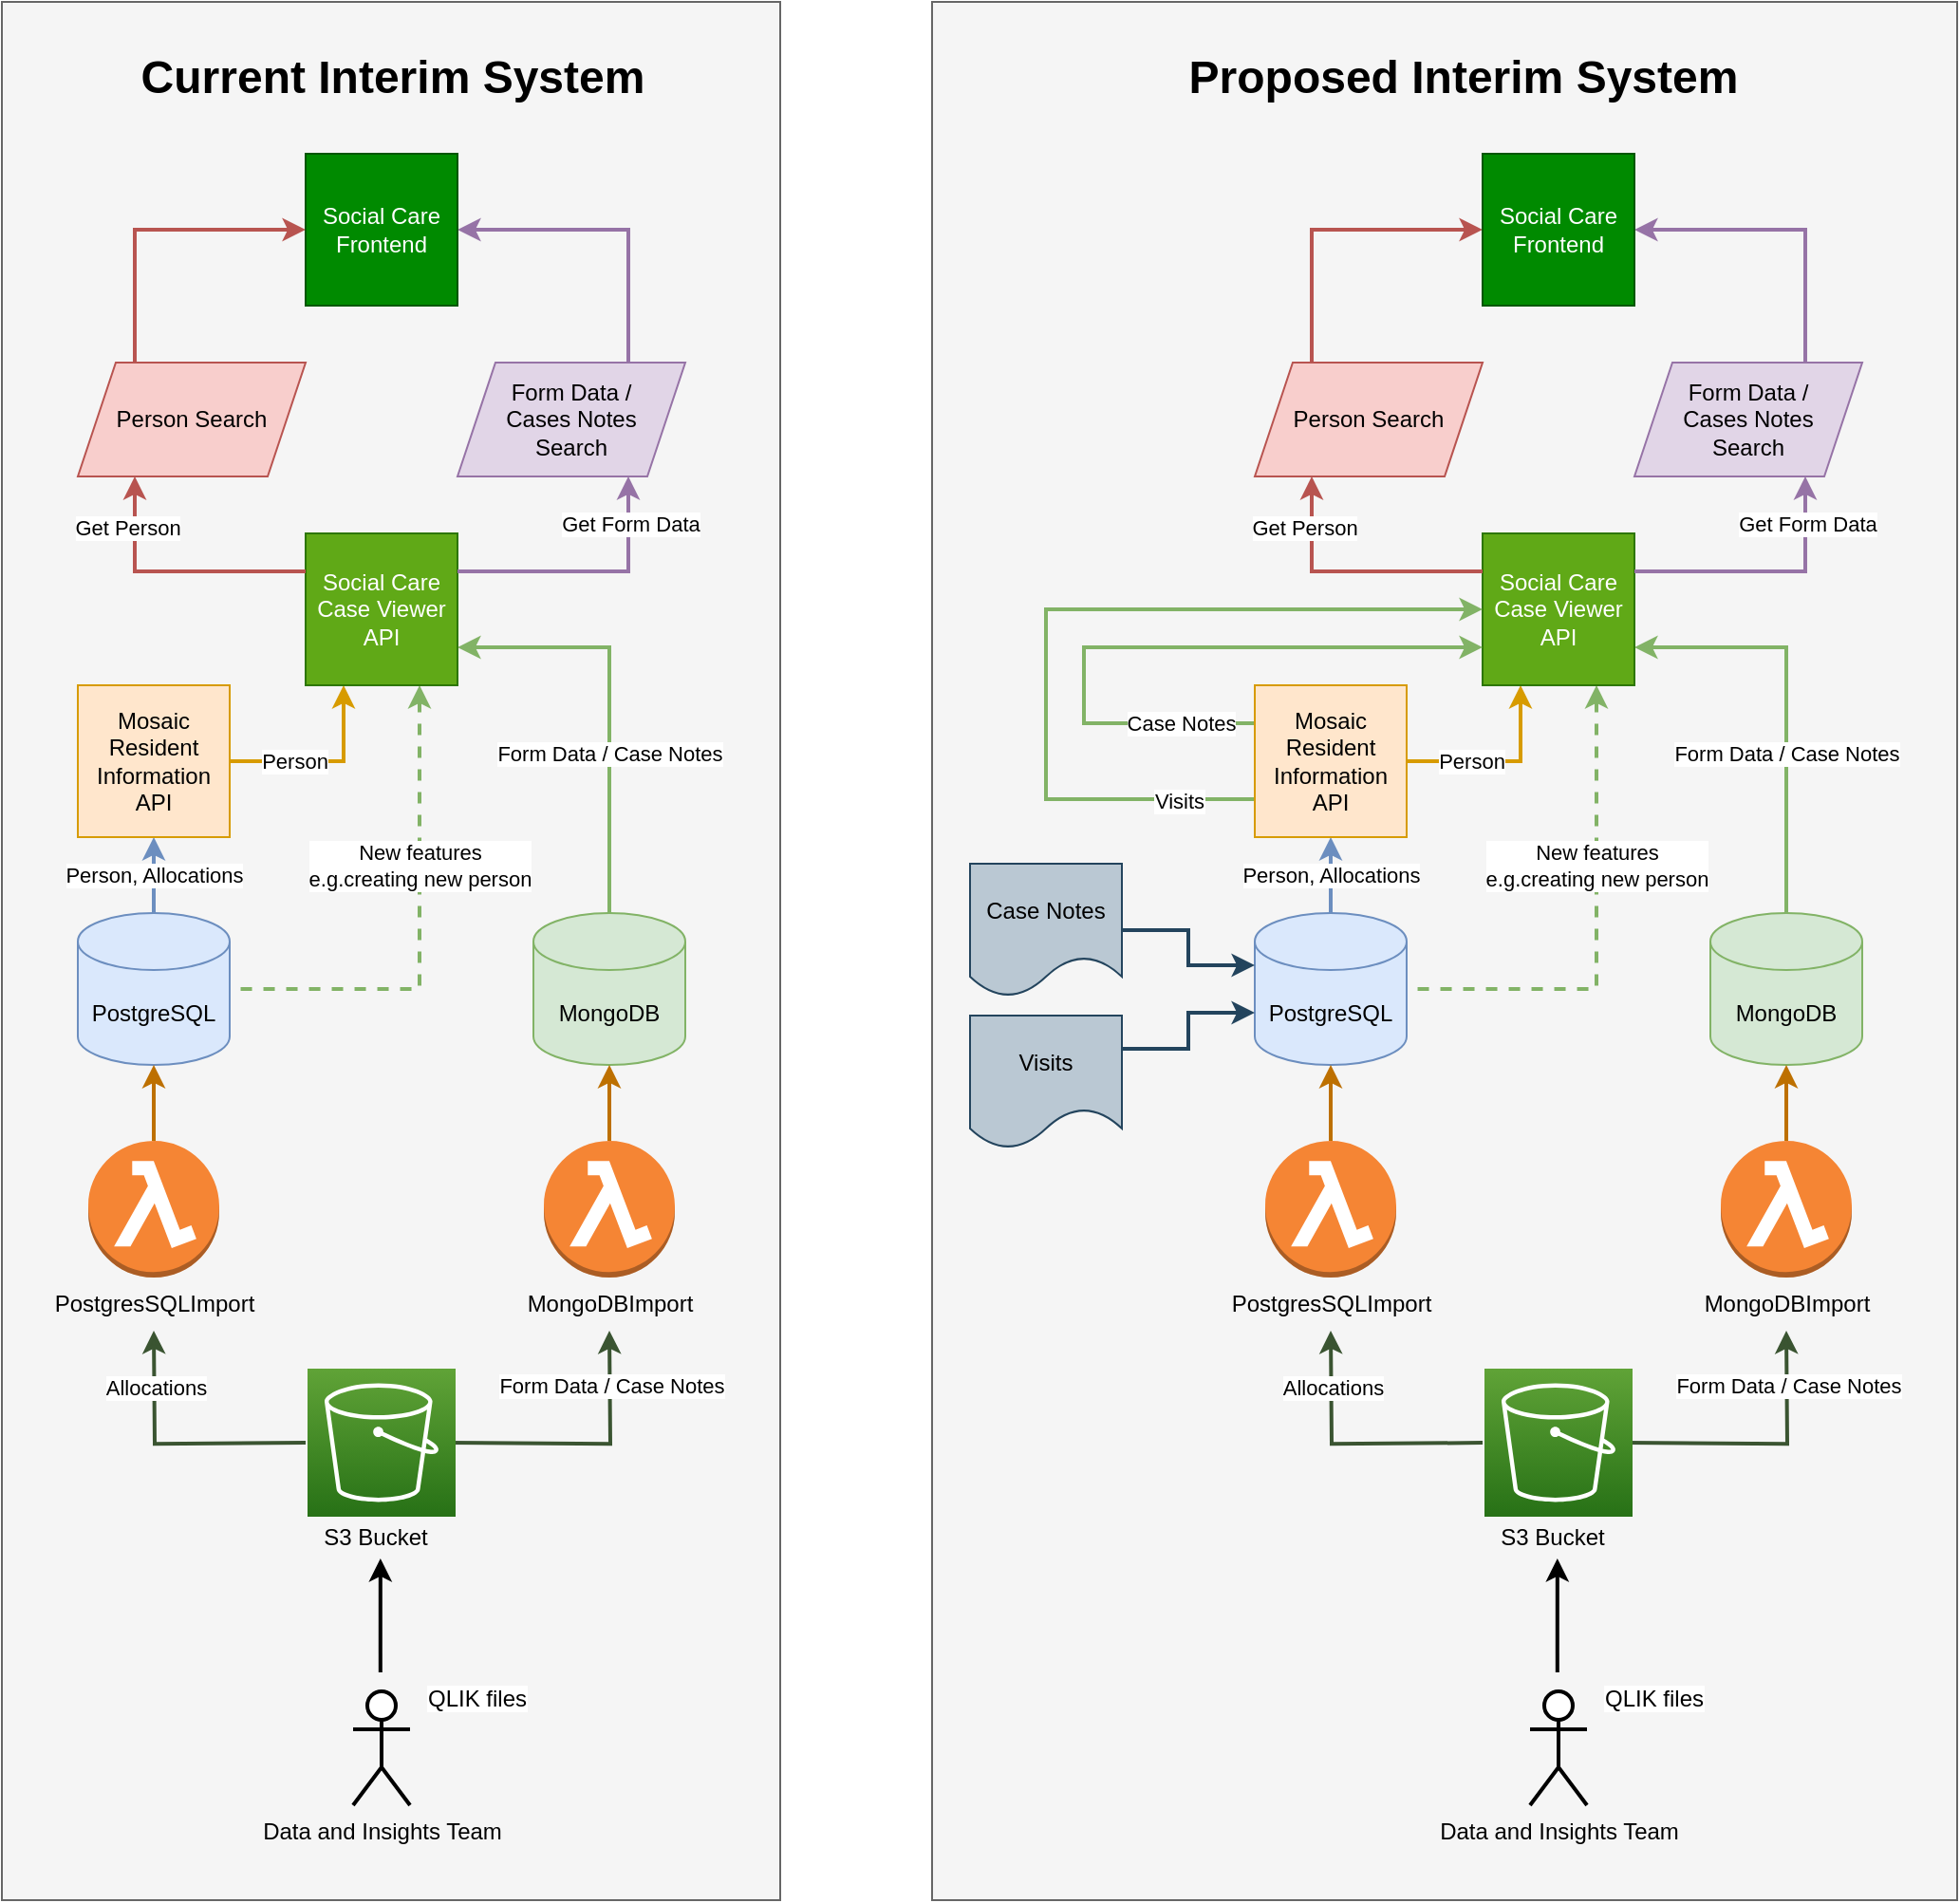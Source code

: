 <mxfile version="14.5.1" type="google" pages="2"><diagram id="xswE8hHhW3ZYyOBADvaj" name="All"><mxGraphModel dx="1278" dy="556" grid="1" gridSize="10" guides="1" tooltips="1" connect="1" arrows="1" fold="1" page="1" pageScale="1" pageWidth="1169" pageHeight="827" math="0" shadow="0"><root><mxCell id="0"/><mxCell id="1" parent="0"/><mxCell id="wyypRaCvNmAZbWu2mDue-61" value="" style="rounded=0;whiteSpace=wrap;html=1;strokeWidth=1;fillColor=#f5f5f5;strokeColor=#666666;fontColor=#333333;" parent="1" vertex="1"><mxGeometry x="559" y="40" width="540" height="1000" as="geometry"/></mxCell><mxCell id="wyypRaCvNmAZbWu2mDue-15" style="edgeStyle=orthogonalEdgeStyle;rounded=0;orthogonalLoop=1;jettySize=auto;html=1;entryX=0.25;entryY=0;entryDx=0;entryDy=0;exitX=0;exitY=0.5;exitDx=0;exitDy=0;strokeWidth=2;startArrow=classic;startFill=1;endArrow=none;endFill=0;fillColor=#f8cecc;strokeColor=#b85450;" parent="1" source="wyypRaCvNmAZbWu2mDue-17" target="wyypRaCvNmAZbWu2mDue-31" edge="1"><mxGeometry relative="1" as="geometry"/></mxCell><mxCell id="wyypRaCvNmAZbWu2mDue-16" style="edgeStyle=orthogonalEdgeStyle;rounded=0;orthogonalLoop=1;jettySize=auto;html=1;exitX=1;exitY=0.5;exitDx=0;exitDy=0;entryX=0.75;entryY=0;entryDx=0;entryDy=0;fillColor=#e1d5e7;strokeWidth=2;startArrow=classic;startFill=1;endArrow=none;endFill=0;strokeColor=#9673a6;" parent="1" source="wyypRaCvNmAZbWu2mDue-17" target="wyypRaCvNmAZbWu2mDue-34" edge="1"><mxGeometry relative="1" as="geometry"/></mxCell><mxCell id="wyypRaCvNmAZbWu2mDue-17" value="Social Care Frontend" style="whiteSpace=wrap;html=1;aspect=fixed;fillColor=#008a00;strokeColor=#005700;fontColor=#ffffff;" parent="1" vertex="1"><mxGeometry x="849" y="120" width="80" height="80" as="geometry"/></mxCell><mxCell id="wyypRaCvNmAZbWu2mDue-18" style="edgeStyle=orthogonalEdgeStyle;rounded=0;orthogonalLoop=1;jettySize=auto;html=1;exitX=0.25;exitY=1;exitDx=0;exitDy=0;entryX=1;entryY=0.5;entryDx=0;entryDy=0;strokeColor=#d79b00;strokeWidth=2;fillColor=#ffe6cc;startArrow=classic;startFill=1;endArrow=none;endFill=0;" parent="1" source="wyypRaCvNmAZbWu2mDue-24" target="wyypRaCvNmAZbWu2mDue-26" edge="1"><mxGeometry relative="1" as="geometry"/></mxCell><mxCell id="wyypRaCvNmAZbWu2mDue-19" value="Person" style="edgeLabel;html=1;align=center;verticalAlign=middle;resizable=0;points=[];" parent="wyypRaCvNmAZbWu2mDue-18" vertex="1" connectable="0"><mxGeometry x="-0.3" relative="1" as="geometry"><mxPoint x="-26.25" y="5" as="offset"/></mxGeometry></mxCell><mxCell id="wyypRaCvNmAZbWu2mDue-20" style="edgeStyle=orthogonalEdgeStyle;rounded=0;orthogonalLoop=1;jettySize=auto;html=1;entryX=0.5;entryY=0;entryDx=0;entryDy=0;entryPerimeter=0;strokeColor=#82b366;strokeWidth=2;exitX=1;exitY=0.75;exitDx=0;exitDy=0;fillColor=#d5e8d4;startArrow=classic;startFill=1;endArrow=none;endFill=0;" parent="1" source="wyypRaCvNmAZbWu2mDue-24" target="wyypRaCvNmAZbWu2mDue-28" edge="1"><mxGeometry relative="1" as="geometry"/></mxCell><mxCell id="wyypRaCvNmAZbWu2mDue-21" value="Form Data / Case Notes" style="edgeLabel;html=1;align=center;verticalAlign=middle;resizable=0;points=[];" parent="wyypRaCvNmAZbWu2mDue-20" vertex="1" connectable="0"><mxGeometry x="0.236" relative="1" as="geometry"><mxPoint as="offset"/></mxGeometry></mxCell><mxCell id="wyypRaCvNmAZbWu2mDue-22" style="edgeStyle=orthogonalEdgeStyle;rounded=0;orthogonalLoop=1;jettySize=auto;html=1;entryX=1;entryY=0.5;entryDx=0;entryDy=0;entryPerimeter=0;strokeColor=#82b366;strokeWidth=2;exitX=0.75;exitY=1;exitDx=0;exitDy=0;fillColor=#d5e8d4;dashed=1;startArrow=classic;startFill=1;endArrow=none;endFill=0;" parent="1" source="wyypRaCvNmAZbWu2mDue-24" target="wyypRaCvNmAZbWu2mDue-27" edge="1"><mxGeometry relative="1" as="geometry"/></mxCell><mxCell id="wyypRaCvNmAZbWu2mDue-23" value="New features&lt;br&gt;e.g.creating new person" style="edgeLabel;html=1;align=center;verticalAlign=middle;resizable=0;points=[];" parent="wyypRaCvNmAZbWu2mDue-22" vertex="1" connectable="0"><mxGeometry x="-0.475" y="-1" relative="1" as="geometry"><mxPoint x="1" y="26" as="offset"/></mxGeometry></mxCell><mxCell id="wyypRaCvNmAZbWu2mDue-24" value="Social Care Case Viewer API" style="whiteSpace=wrap;html=1;aspect=fixed;fillColor=#60a917;strokeColor=#2D7600;fontColor=#ffffff;" parent="1" vertex="1"><mxGeometry x="849" y="320" width="80" height="80" as="geometry"/></mxCell><mxCell id="wyypRaCvNmAZbWu2mDue-25" style="edgeStyle=orthogonalEdgeStyle;rounded=0;orthogonalLoop=1;jettySize=auto;html=1;entryX=0.5;entryY=0;entryDx=0;entryDy=0;entryPerimeter=0;exitX=0.5;exitY=1;exitDx=0;exitDy=0;fillColor=#dae8fc;strokeColor=#6c8ebf;strokeWidth=2;startArrow=classic;startFill=1;endArrow=none;endFill=0;" parent="1" source="wyypRaCvNmAZbWu2mDue-26" target="wyypRaCvNmAZbWu2mDue-27" edge="1"><mxGeometry relative="1" as="geometry"/></mxCell><mxCell id="wyypRaCvNmAZbWu2mDue-57" value="Person, Allocations" style="edgeLabel;html=1;align=center;verticalAlign=middle;resizable=0;points=[];" parent="wyypRaCvNmAZbWu2mDue-25" vertex="1" connectable="0"><mxGeometry x="-0.4" y="3" relative="1" as="geometry"><mxPoint x="-3" y="8.1" as="offset"/></mxGeometry></mxCell><mxCell id="wyypRaCvNmAZbWu2mDue-53" style="edgeStyle=orthogonalEdgeStyle;rounded=0;orthogonalLoop=1;jettySize=auto;html=1;entryX=0;entryY=0.5;entryDx=0;entryDy=0;startArrow=none;startFill=0;endArrow=classic;endFill=1;strokeWidth=2;exitX=0;exitY=0.75;exitDx=0;exitDy=0;fillColor=#d5e8d4;strokeColor=#82b366;" parent="1" source="wyypRaCvNmAZbWu2mDue-26" target="wyypRaCvNmAZbWu2mDue-24" edge="1"><mxGeometry relative="1" as="geometry"><Array as="points"><mxPoint x="619" y="460"/><mxPoint x="619" y="360"/></Array></mxGeometry></mxCell><mxCell id="wyypRaCvNmAZbWu2mDue-54" value="Visits" style="edgeLabel;html=1;align=center;verticalAlign=middle;resizable=0;points=[];" parent="wyypRaCvNmAZbWu2mDue-53" vertex="1" connectable="0"><mxGeometry x="-0.429" y="-3" relative="1" as="geometry"><mxPoint x="67" y="16" as="offset"/></mxGeometry></mxCell><mxCell id="wyypRaCvNmAZbWu2mDue-55" style="edgeStyle=orthogonalEdgeStyle;rounded=0;orthogonalLoop=1;jettySize=auto;html=1;startArrow=none;startFill=0;endArrow=classic;endFill=1;strokeWidth=2;exitX=0;exitY=0.25;exitDx=0;exitDy=0;entryX=0;entryY=0.75;entryDx=0;entryDy=0;fillColor=#d5e8d4;strokeColor=#82b366;" parent="1" source="wyypRaCvNmAZbWu2mDue-26" target="wyypRaCvNmAZbWu2mDue-24" edge="1"><mxGeometry relative="1" as="geometry"><mxPoint x="849" y="360" as="targetPoint"/><Array as="points"><mxPoint x="639" y="420"/><mxPoint x="639" y="380"/></Array></mxGeometry></mxCell><mxCell id="wyypRaCvNmAZbWu2mDue-56" value="Case Notes" style="edgeLabel;html=1;align=center;verticalAlign=middle;resizable=0;points=[];" parent="wyypRaCvNmAZbWu2mDue-55" vertex="1" connectable="0"><mxGeometry x="-0.767" y="4" relative="1" as="geometry"><mxPoint y="-4" as="offset"/></mxGeometry></mxCell><mxCell id="wyypRaCvNmAZbWu2mDue-26" value="Mosaic Resident Information API" style="whiteSpace=wrap;html=1;aspect=fixed;fillColor=#ffe6cc;strokeColor=#d79b00;" parent="1" vertex="1"><mxGeometry x="729" y="400" width="80" height="80" as="geometry"/></mxCell><mxCell id="wyypRaCvNmAZbWu2mDue-27" value="PostgreSQL" style="shape=cylinder3;whiteSpace=wrap;html=1;boundedLbl=1;backgroundOutline=1;size=15;fillColor=#dae8fc;strokeColor=#6c8ebf;" parent="1" vertex="1"><mxGeometry x="729" y="520" width="80" height="80" as="geometry"/></mxCell><mxCell id="wyypRaCvNmAZbWu2mDue-28" value="MongoDB" style="shape=cylinder3;whiteSpace=wrap;html=1;boundedLbl=1;backgroundOutline=1;size=15;fillColor=#d5e8d4;strokeColor=#82b366;" parent="1" vertex="1"><mxGeometry x="969" y="520" width="80" height="80" as="geometry"/></mxCell><mxCell id="wyypRaCvNmAZbWu2mDue-29" style="edgeStyle=orthogonalEdgeStyle;rounded=0;orthogonalLoop=1;jettySize=auto;html=1;exitX=0.25;exitY=1;exitDx=0;exitDy=0;entryX=0;entryY=0.25;entryDx=0;entryDy=0;strokeWidth=2;fillColor=#f8cecc;strokeColor=#b85450;startArrow=classic;startFill=1;endArrow=none;endFill=0;" parent="1" source="wyypRaCvNmAZbWu2mDue-31" target="wyypRaCvNmAZbWu2mDue-24" edge="1"><mxGeometry relative="1" as="geometry"/></mxCell><mxCell id="wyypRaCvNmAZbWu2mDue-30" value="Get Person" style="edgeLabel;html=1;align=center;verticalAlign=middle;resizable=0;points=[];" parent="wyypRaCvNmAZbWu2mDue-29" vertex="1" connectable="0"><mxGeometry x="-0.614" y="-4" relative="1" as="geometry"><mxPoint as="offset"/></mxGeometry></mxCell><mxCell id="wyypRaCvNmAZbWu2mDue-31" value="Person Search" style="shape=parallelogram;perimeter=parallelogramPerimeter;whiteSpace=wrap;html=1;fixedSize=1;fillColor=#f8cecc;strokeColor=#b85450;" parent="1" vertex="1"><mxGeometry x="729" y="230" width="120" height="60" as="geometry"/></mxCell><mxCell id="wyypRaCvNmAZbWu2mDue-32" style="edgeStyle=orthogonalEdgeStyle;rounded=0;orthogonalLoop=1;jettySize=auto;html=1;entryX=1;entryY=0.25;entryDx=0;entryDy=0;exitX=0.75;exitY=1;exitDx=0;exitDy=0;fillColor=#e1d5e7;strokeColor=#9673a6;strokeWidth=2;startArrow=classic;startFill=1;endArrow=none;endFill=0;" parent="1" source="wyypRaCvNmAZbWu2mDue-34" target="wyypRaCvNmAZbWu2mDue-24" edge="1"><mxGeometry relative="1" as="geometry"/></mxCell><mxCell id="wyypRaCvNmAZbWu2mDue-33" value="Get Form Data" style="edgeLabel;html=1;align=center;verticalAlign=middle;resizable=0;points=[];" parent="wyypRaCvNmAZbWu2mDue-32" vertex="1" connectable="0"><mxGeometry x="-0.643" y="1" relative="1" as="geometry"><mxPoint as="offset"/></mxGeometry></mxCell><mxCell id="wyypRaCvNmAZbWu2mDue-34" value="Form Data /&lt;br&gt;Cases Notes&lt;br&gt;Search" style="shape=parallelogram;perimeter=parallelogramPerimeter;whiteSpace=wrap;html=1;fixedSize=1;fillColor=#e1d5e7;strokeColor=#9673a6;" parent="1" vertex="1"><mxGeometry x="929" y="230" width="120" height="60" as="geometry"/></mxCell><mxCell id="wyypRaCvNmAZbWu2mDue-35" style="edgeStyle=orthogonalEdgeStyle;rounded=0;orthogonalLoop=1;jettySize=auto;html=1;startArrow=none;startFill=0;endArrow=classic;endFill=1;fillColor=#6d8764;strokeColor=#3A5431;strokeWidth=2;" parent="1" edge="1"><mxGeometry relative="1" as="geometry"><mxPoint x="769.0" y="740.0" as="targetPoint"/><mxPoint x="849" y="799.059" as="sourcePoint"/></mxGeometry></mxCell><mxCell id="wyypRaCvNmAZbWu2mDue-36" value="Allocations" style="edgeLabel;html=1;align=center;verticalAlign=middle;resizable=0;points=[];" parent="wyypRaCvNmAZbWu2mDue-35" vertex="1" connectable="0"><mxGeometry x="0.195" y="-2" relative="1" as="geometry"><mxPoint x="-2" y="-26.1" as="offset"/></mxGeometry></mxCell><mxCell id="wyypRaCvNmAZbWu2mDue-37" style="edgeStyle=orthogonalEdgeStyle;rounded=0;orthogonalLoop=1;jettySize=auto;html=1;endArrow=classic;endFill=1;startArrow=none;startFill=0;fillColor=#6d8764;strokeColor=#3A5431;strokeWidth=2;" parent="1" edge="1"><mxGeometry relative="1" as="geometry"><mxPoint x="1009.0" y="740.0" as="targetPoint"/><mxPoint x="924" y="799.059" as="sourcePoint"/></mxGeometry></mxCell><mxCell id="wyypRaCvNmAZbWu2mDue-38" value="Form Data / Case Notes" style="edgeLabel;html=1;align=center;verticalAlign=middle;resizable=0;points=[];" parent="wyypRaCvNmAZbWu2mDue-37" vertex="1" connectable="0"><mxGeometry x="0.18" y="-2" relative="1" as="geometry"><mxPoint x="-2" y="-31.1" as="offset"/></mxGeometry></mxCell><mxCell id="wyypRaCvNmAZbWu2mDue-40" value="S3 Bucket" style="text;html=1;strokeColor=none;fillColor=none;align=center;verticalAlign=middle;whiteSpace=wrap;rounded=0;" parent="1" vertex="1"><mxGeometry x="841.5" y="838" width="87.5" height="22" as="geometry"/></mxCell><mxCell id="wyypRaCvNmAZbWu2mDue-41" style="edgeStyle=orthogonalEdgeStyle;rounded=0;orthogonalLoop=1;jettySize=auto;html=1;entryX=0.5;entryY=1;entryDx=0;entryDy=0;entryPerimeter=0;fillColor=#f0a30a;strokeColor=#BD7000;strokeWidth=2;" parent="1" source="wyypRaCvNmAZbWu2mDue-42" target="wyypRaCvNmAZbWu2mDue-27" edge="1"><mxGeometry relative="1" as="geometry"/></mxCell><mxCell id="wyypRaCvNmAZbWu2mDue-42" value="PostgresSQLImport" style="outlineConnect=0;dashed=0;verticalLabelPosition=bottom;verticalAlign=top;align=center;html=1;shape=mxgraph.aws3.lambda_function;fillColor=#F58534;gradientColor=none;" parent="1" vertex="1"><mxGeometry x="734.5" y="640" width="69" height="72" as="geometry"/></mxCell><mxCell id="wyypRaCvNmAZbWu2mDue-43" style="edgeStyle=orthogonalEdgeStyle;rounded=0;orthogonalLoop=1;jettySize=auto;html=1;entryX=0.5;entryY=1;entryDx=0;entryDy=0;entryPerimeter=0;fillColor=#f0a30a;strokeColor=#BD7000;strokeWidth=2;" parent="1" source="wyypRaCvNmAZbWu2mDue-44" target="wyypRaCvNmAZbWu2mDue-28" edge="1"><mxGeometry relative="1" as="geometry"/></mxCell><mxCell id="wyypRaCvNmAZbWu2mDue-44" value="MongoDBImport" style="outlineConnect=0;dashed=0;verticalLabelPosition=bottom;verticalAlign=top;align=center;html=1;shape=mxgraph.aws3.lambda_function;fillColor=#F58534;gradientColor=none;" parent="1" vertex="1"><mxGeometry x="974.5" y="640" width="69" height="72" as="geometry"/></mxCell><mxCell id="wyypRaCvNmAZbWu2mDue-45" value="QLIK files" style="shape=image;html=1;verticalAlign=top;verticalLabelPosition=bottom;labelBackgroundColor=#ffffff;imageAspect=0;aspect=fixed;image=https://cdn1.iconfinder.com/data/icons/anycolor-common-type-files-pack/512/csv_anycolor-128.png" parent="1" vertex="1"><mxGeometry x="909" y="860" width="60" height="60" as="geometry"/></mxCell><mxCell id="wyypRaCvNmAZbWu2mDue-46" style="edgeStyle=orthogonalEdgeStyle;rounded=0;orthogonalLoop=1;jettySize=auto;html=1;strokeWidth=2;" parent="1" edge="1"><mxGeometry relative="1" as="geometry"><mxPoint x="888.41" y="860" as="targetPoint"/><mxPoint x="888.41" y="920" as="sourcePoint"/><Array as="points"><mxPoint x="888.41" y="910"/><mxPoint x="888.41" y="910"/></Array></mxGeometry></mxCell><mxCell id="wyypRaCvNmAZbWu2mDue-47" value="Data and Insights Team" style="shape=umlActor;verticalLabelPosition=bottom;verticalAlign=top;html=1;outlineConnect=0;strokeWidth=2;" parent="1" vertex="1"><mxGeometry x="874" y="930" width="30" height="60" as="geometry"/></mxCell><mxCell id="wyypRaCvNmAZbWu2mDue-51" style="edgeStyle=orthogonalEdgeStyle;rounded=0;orthogonalLoop=1;jettySize=auto;html=1;entryX=0;entryY=0;entryDx=0;entryDy=27.5;entryPerimeter=0;startArrow=none;startFill=0;endArrow=classic;endFill=1;exitX=1;exitY=0.5;exitDx=0;exitDy=0;strokeWidth=2;fillColor=#bac8d3;strokeColor=#23445d;" parent="1" source="wyypRaCvNmAZbWu2mDue-48" target="wyypRaCvNmAZbWu2mDue-27" edge="1"><mxGeometry relative="1" as="geometry"/></mxCell><mxCell id="wyypRaCvNmAZbWu2mDue-48" value="Case Notes" style="shape=document;whiteSpace=wrap;html=1;boundedLbl=1;strokeWidth=1;verticalAlign=middle;fillColor=#bac8d3;strokeColor=#23445d;" parent="1" vertex="1"><mxGeometry x="579" y="494" width="80" height="70" as="geometry"/></mxCell><mxCell id="wyypRaCvNmAZbWu2mDue-52" style="edgeStyle=orthogonalEdgeStyle;rounded=0;orthogonalLoop=1;jettySize=auto;html=1;entryX=0;entryY=0;entryDx=0;entryDy=52.5;entryPerimeter=0;startArrow=none;startFill=0;endArrow=classic;endFill=1;exitX=1;exitY=0.25;exitDx=0;exitDy=0;strokeWidth=2;fillColor=#bac8d3;strokeColor=#23445d;" parent="1" source="wyypRaCvNmAZbWu2mDue-49" target="wyypRaCvNmAZbWu2mDue-27" edge="1"><mxGeometry relative="1" as="geometry"/></mxCell><mxCell id="wyypRaCvNmAZbWu2mDue-49" value="Visits" style="shape=document;whiteSpace=wrap;html=1;boundedLbl=1;strokeWidth=1;verticalAlign=middle;fillColor=#bac8d3;strokeColor=#23445d;" parent="1" vertex="1"><mxGeometry x="579" y="574" width="80" height="70" as="geometry"/></mxCell><mxCell id="wyypRaCvNmAZbWu2mDue-62" value="&lt;h1&gt;Proposed Interim System&lt;/h1&gt;" style="text;html=1;strokeColor=none;fillColor=none;spacing=5;spacingTop=-20;whiteSpace=wrap;overflow=hidden;rounded=0;align=center;" parent="1" vertex="1"><mxGeometry x="679" y="60" width="320" height="40" as="geometry"/></mxCell><mxCell id="wyypRaCvNmAZbWu2mDue-63" value="" style="points=[[0,0,0],[0.25,0,0],[0.5,0,0],[0.75,0,0],[1,0,0],[0,1,0],[0.25,1,0],[0.5,1,0],[0.75,1,0],[1,1,0],[0,0.25,0],[0,0.5,0],[0,0.75,0],[1,0.25,0],[1,0.5,0],[1,0.75,0]];outlineConnect=0;fontColor=#232F3E;gradientColor=#60A337;gradientDirection=north;fillColor=#277116;strokeColor=#ffffff;dashed=0;verticalLabelPosition=bottom;verticalAlign=top;align=center;html=1;fontSize=12;fontStyle=0;aspect=fixed;shape=mxgraph.aws4.resourceIcon;resIcon=mxgraph.aws4.s3;" parent="1" vertex="1"><mxGeometry x="850" y="760" width="78" height="78" as="geometry"/></mxCell><mxCell id="wyypRaCvNmAZbWu2mDue-66" value="" style="rounded=0;whiteSpace=wrap;html=1;strokeWidth=1;fillColor=#f5f5f5;strokeColor=#666666;fontColor=#333333;" parent="1" vertex="1"><mxGeometry x="69" y="40" width="410" height="1000" as="geometry"/></mxCell><mxCell id="wyypRaCvNmAZbWu2mDue-67" style="edgeStyle=orthogonalEdgeStyle;rounded=0;orthogonalLoop=1;jettySize=auto;html=1;entryX=0.25;entryY=0;entryDx=0;entryDy=0;exitX=0;exitY=0.5;exitDx=0;exitDy=0;strokeWidth=2;startArrow=classic;startFill=1;endArrow=none;endFill=0;fillColor=#f8cecc;strokeColor=#b85450;" parent="1" source="wyypRaCvNmAZbWu2mDue-69" target="wyypRaCvNmAZbWu2mDue-88" edge="1"><mxGeometry relative="1" as="geometry"/></mxCell><mxCell id="wyypRaCvNmAZbWu2mDue-68" style="edgeStyle=orthogonalEdgeStyle;rounded=0;orthogonalLoop=1;jettySize=auto;html=1;exitX=1;exitY=0.5;exitDx=0;exitDy=0;entryX=0.75;entryY=0;entryDx=0;entryDy=0;fillColor=#e1d5e7;strokeWidth=2;startArrow=classic;startFill=1;endArrow=none;endFill=0;strokeColor=#9673a6;" parent="1" source="wyypRaCvNmAZbWu2mDue-69" target="wyypRaCvNmAZbWu2mDue-91" edge="1"><mxGeometry relative="1" as="geometry"/></mxCell><mxCell id="wyypRaCvNmAZbWu2mDue-69" value="Social Care Frontend" style="whiteSpace=wrap;html=1;aspect=fixed;fillColor=#008a00;strokeColor=#005700;fontColor=#ffffff;" parent="1" vertex="1"><mxGeometry x="229" y="120" width="80" height="80" as="geometry"/></mxCell><mxCell id="wyypRaCvNmAZbWu2mDue-70" style="edgeStyle=orthogonalEdgeStyle;rounded=0;orthogonalLoop=1;jettySize=auto;html=1;exitX=0.25;exitY=1;exitDx=0;exitDy=0;entryX=1;entryY=0.5;entryDx=0;entryDy=0;strokeColor=#d79b00;strokeWidth=2;fillColor=#ffe6cc;startArrow=classic;startFill=1;endArrow=none;endFill=0;" parent="1" source="wyypRaCvNmAZbWu2mDue-76" target="wyypRaCvNmAZbWu2mDue-83" edge="1"><mxGeometry relative="1" as="geometry"/></mxCell><mxCell id="wyypRaCvNmAZbWu2mDue-71" value="Person" style="edgeLabel;html=1;align=center;verticalAlign=middle;resizable=0;points=[];" parent="wyypRaCvNmAZbWu2mDue-70" vertex="1" connectable="0"><mxGeometry x="-0.3" relative="1" as="geometry"><mxPoint x="-26.25" y="5" as="offset"/></mxGeometry></mxCell><mxCell id="wyypRaCvNmAZbWu2mDue-72" style="edgeStyle=orthogonalEdgeStyle;rounded=0;orthogonalLoop=1;jettySize=auto;html=1;entryX=0.5;entryY=0;entryDx=0;entryDy=0;entryPerimeter=0;strokeColor=#82b366;strokeWidth=2;exitX=1;exitY=0.75;exitDx=0;exitDy=0;fillColor=#d5e8d4;startArrow=classic;startFill=1;endArrow=none;endFill=0;" parent="1" source="wyypRaCvNmAZbWu2mDue-76" target="wyypRaCvNmAZbWu2mDue-85" edge="1"><mxGeometry relative="1" as="geometry"/></mxCell><mxCell id="wyypRaCvNmAZbWu2mDue-73" value="Form Data / Case Notes" style="edgeLabel;html=1;align=center;verticalAlign=middle;resizable=0;points=[];" parent="wyypRaCvNmAZbWu2mDue-72" vertex="1" connectable="0"><mxGeometry x="0.236" relative="1" as="geometry"><mxPoint as="offset"/></mxGeometry></mxCell><mxCell id="wyypRaCvNmAZbWu2mDue-74" style="edgeStyle=orthogonalEdgeStyle;rounded=0;orthogonalLoop=1;jettySize=auto;html=1;entryX=1;entryY=0.5;entryDx=0;entryDy=0;entryPerimeter=0;strokeColor=#82b366;strokeWidth=2;exitX=0.75;exitY=1;exitDx=0;exitDy=0;fillColor=#d5e8d4;dashed=1;startArrow=classic;startFill=1;endArrow=none;endFill=0;" parent="1" source="wyypRaCvNmAZbWu2mDue-76" target="wyypRaCvNmAZbWu2mDue-84" edge="1"><mxGeometry relative="1" as="geometry"/></mxCell><mxCell id="wyypRaCvNmAZbWu2mDue-75" value="New features&lt;br&gt;e.g.creating new person" style="edgeLabel;html=1;align=center;verticalAlign=middle;resizable=0;points=[];" parent="wyypRaCvNmAZbWu2mDue-74" vertex="1" connectable="0"><mxGeometry x="-0.475" y="-1" relative="1" as="geometry"><mxPoint x="1" y="26" as="offset"/></mxGeometry></mxCell><mxCell id="wyypRaCvNmAZbWu2mDue-76" value="Social Care Case Viewer API" style="whiteSpace=wrap;html=1;aspect=fixed;fillColor=#60a917;strokeColor=#2D7600;fontColor=#ffffff;" parent="1" vertex="1"><mxGeometry x="229" y="320" width="80" height="80" as="geometry"/></mxCell><mxCell id="wyypRaCvNmAZbWu2mDue-77" style="edgeStyle=orthogonalEdgeStyle;rounded=0;orthogonalLoop=1;jettySize=auto;html=1;entryX=0.5;entryY=0;entryDx=0;entryDy=0;entryPerimeter=0;exitX=0.5;exitY=1;exitDx=0;exitDy=0;fillColor=#dae8fc;strokeColor=#6c8ebf;strokeWidth=2;startArrow=classic;startFill=1;endArrow=none;endFill=0;" parent="1" source="wyypRaCvNmAZbWu2mDue-83" target="wyypRaCvNmAZbWu2mDue-84" edge="1"><mxGeometry relative="1" as="geometry"/></mxCell><mxCell id="wyypRaCvNmAZbWu2mDue-78" value="Person, Allocations" style="edgeLabel;html=1;align=center;verticalAlign=middle;resizable=0;points=[];" parent="wyypRaCvNmAZbWu2mDue-77" vertex="1" connectable="0"><mxGeometry x="-0.4" y="3" relative="1" as="geometry"><mxPoint x="-3" y="8.1" as="offset"/></mxGeometry></mxCell><mxCell id="wyypRaCvNmAZbWu2mDue-83" value="Mosaic Resident Information API" style="whiteSpace=wrap;html=1;aspect=fixed;fillColor=#ffe6cc;strokeColor=#d79b00;" parent="1" vertex="1"><mxGeometry x="109" y="400" width="80" height="80" as="geometry"/></mxCell><mxCell id="wyypRaCvNmAZbWu2mDue-84" value="PostgreSQL" style="shape=cylinder3;whiteSpace=wrap;html=1;boundedLbl=1;backgroundOutline=1;size=15;fillColor=#dae8fc;strokeColor=#6c8ebf;" parent="1" vertex="1"><mxGeometry x="109" y="520" width="80" height="80" as="geometry"/></mxCell><mxCell id="wyypRaCvNmAZbWu2mDue-85" value="MongoDB" style="shape=cylinder3;whiteSpace=wrap;html=1;boundedLbl=1;backgroundOutline=1;size=15;fillColor=#d5e8d4;strokeColor=#82b366;" parent="1" vertex="1"><mxGeometry x="349" y="520" width="80" height="80" as="geometry"/></mxCell><mxCell id="wyypRaCvNmAZbWu2mDue-86" style="edgeStyle=orthogonalEdgeStyle;rounded=0;orthogonalLoop=1;jettySize=auto;html=1;exitX=0.25;exitY=1;exitDx=0;exitDy=0;entryX=0;entryY=0.25;entryDx=0;entryDy=0;strokeWidth=2;fillColor=#f8cecc;strokeColor=#b85450;startArrow=classic;startFill=1;endArrow=none;endFill=0;" parent="1" source="wyypRaCvNmAZbWu2mDue-88" target="wyypRaCvNmAZbWu2mDue-76" edge="1"><mxGeometry relative="1" as="geometry"/></mxCell><mxCell id="wyypRaCvNmAZbWu2mDue-87" value="Get Person" style="edgeLabel;html=1;align=center;verticalAlign=middle;resizable=0;points=[];" parent="wyypRaCvNmAZbWu2mDue-86" vertex="1" connectable="0"><mxGeometry x="-0.614" y="-4" relative="1" as="geometry"><mxPoint as="offset"/></mxGeometry></mxCell><mxCell id="wyypRaCvNmAZbWu2mDue-88" value="Person Search" style="shape=parallelogram;perimeter=parallelogramPerimeter;whiteSpace=wrap;html=1;fixedSize=1;fillColor=#f8cecc;strokeColor=#b85450;" parent="1" vertex="1"><mxGeometry x="109" y="230" width="120" height="60" as="geometry"/></mxCell><mxCell id="wyypRaCvNmAZbWu2mDue-89" style="edgeStyle=orthogonalEdgeStyle;rounded=0;orthogonalLoop=1;jettySize=auto;html=1;entryX=1;entryY=0.25;entryDx=0;entryDy=0;exitX=0.75;exitY=1;exitDx=0;exitDy=0;fillColor=#e1d5e7;strokeColor=#9673a6;strokeWidth=2;startArrow=classic;startFill=1;endArrow=none;endFill=0;" parent="1" source="wyypRaCvNmAZbWu2mDue-91" target="wyypRaCvNmAZbWu2mDue-76" edge="1"><mxGeometry relative="1" as="geometry"/></mxCell><mxCell id="wyypRaCvNmAZbWu2mDue-90" value="Get Form Data" style="edgeLabel;html=1;align=center;verticalAlign=middle;resizable=0;points=[];" parent="wyypRaCvNmAZbWu2mDue-89" vertex="1" connectable="0"><mxGeometry x="-0.643" y="1" relative="1" as="geometry"><mxPoint as="offset"/></mxGeometry></mxCell><mxCell id="wyypRaCvNmAZbWu2mDue-91" value="Form Data /&lt;br&gt;Cases Notes&lt;br&gt;Search" style="shape=parallelogram;perimeter=parallelogramPerimeter;whiteSpace=wrap;html=1;fixedSize=1;fillColor=#e1d5e7;strokeColor=#9673a6;" parent="1" vertex="1"><mxGeometry x="309" y="230" width="120" height="60" as="geometry"/></mxCell><mxCell id="wyypRaCvNmAZbWu2mDue-92" style="edgeStyle=orthogonalEdgeStyle;rounded=0;orthogonalLoop=1;jettySize=auto;html=1;startArrow=none;startFill=0;endArrow=classic;endFill=1;fillColor=#6d8764;strokeColor=#3A5431;strokeWidth=2;" parent="1" edge="1"><mxGeometry relative="1" as="geometry"><mxPoint x="149" y="740" as="targetPoint"/><mxPoint x="229" y="799.059" as="sourcePoint"/></mxGeometry></mxCell><mxCell id="wyypRaCvNmAZbWu2mDue-93" value="Allocations" style="edgeLabel;html=1;align=center;verticalAlign=middle;resizable=0;points=[];" parent="wyypRaCvNmAZbWu2mDue-92" vertex="1" connectable="0"><mxGeometry x="0.195" y="-2" relative="1" as="geometry"><mxPoint x="-2" y="-26.1" as="offset"/></mxGeometry></mxCell><mxCell id="wyypRaCvNmAZbWu2mDue-94" style="edgeStyle=orthogonalEdgeStyle;rounded=0;orthogonalLoop=1;jettySize=auto;html=1;endArrow=classic;endFill=1;startArrow=none;startFill=0;fillColor=#6d8764;strokeColor=#3A5431;strokeWidth=2;" parent="1" edge="1"><mxGeometry relative="1" as="geometry"><mxPoint x="389" y="740" as="targetPoint"/><mxPoint x="304" y="799.059" as="sourcePoint"/></mxGeometry></mxCell><mxCell id="wyypRaCvNmAZbWu2mDue-95" value="Form Data / Case Notes" style="edgeLabel;html=1;align=center;verticalAlign=middle;resizable=0;points=[];" parent="wyypRaCvNmAZbWu2mDue-94" vertex="1" connectable="0"><mxGeometry x="0.18" y="-2" relative="1" as="geometry"><mxPoint x="-2" y="-31.1" as="offset"/></mxGeometry></mxCell><mxCell id="wyypRaCvNmAZbWu2mDue-96" value="S3 Bucket" style="text;html=1;strokeColor=none;fillColor=none;align=center;verticalAlign=middle;whiteSpace=wrap;rounded=0;" parent="1" vertex="1"><mxGeometry x="221.5" y="838" width="87.5" height="22" as="geometry"/></mxCell><mxCell id="wyypRaCvNmAZbWu2mDue-97" style="edgeStyle=orthogonalEdgeStyle;rounded=0;orthogonalLoop=1;jettySize=auto;html=1;entryX=0.5;entryY=1;entryDx=0;entryDy=0;entryPerimeter=0;fillColor=#f0a30a;strokeColor=#BD7000;strokeWidth=2;" parent="1" source="wyypRaCvNmAZbWu2mDue-98" target="wyypRaCvNmAZbWu2mDue-84" edge="1"><mxGeometry relative="1" as="geometry"/></mxCell><mxCell id="wyypRaCvNmAZbWu2mDue-98" value="PostgresSQLImport" style="outlineConnect=0;dashed=0;verticalLabelPosition=bottom;verticalAlign=top;align=center;html=1;shape=mxgraph.aws3.lambda_function;fillColor=#F58534;gradientColor=none;" parent="1" vertex="1"><mxGeometry x="114.5" y="640" width="69" height="72" as="geometry"/></mxCell><mxCell id="wyypRaCvNmAZbWu2mDue-99" style="edgeStyle=orthogonalEdgeStyle;rounded=0;orthogonalLoop=1;jettySize=auto;html=1;entryX=0.5;entryY=1;entryDx=0;entryDy=0;entryPerimeter=0;fillColor=#f0a30a;strokeColor=#BD7000;strokeWidth=2;" parent="1" source="wyypRaCvNmAZbWu2mDue-100" target="wyypRaCvNmAZbWu2mDue-85" edge="1"><mxGeometry relative="1" as="geometry"/></mxCell><mxCell id="wyypRaCvNmAZbWu2mDue-100" value="MongoDBImport" style="outlineConnect=0;dashed=0;verticalLabelPosition=bottom;verticalAlign=top;align=center;html=1;shape=mxgraph.aws3.lambda_function;fillColor=#F58534;gradientColor=none;" parent="1" vertex="1"><mxGeometry x="354.5" y="640" width="69" height="72" as="geometry"/></mxCell><mxCell id="wyypRaCvNmAZbWu2mDue-101" value="QLIK files" style="shape=image;html=1;verticalAlign=top;verticalLabelPosition=bottom;labelBackgroundColor=#ffffff;imageAspect=0;aspect=fixed;image=https://cdn1.iconfinder.com/data/icons/anycolor-common-type-files-pack/512/csv_anycolor-128.png" parent="1" vertex="1"><mxGeometry x="289" y="860" width="60" height="60" as="geometry"/></mxCell><mxCell id="wyypRaCvNmAZbWu2mDue-102" style="edgeStyle=orthogonalEdgeStyle;rounded=0;orthogonalLoop=1;jettySize=auto;html=1;strokeWidth=2;" parent="1" edge="1"><mxGeometry relative="1" as="geometry"><mxPoint x="268.41" y="860" as="targetPoint"/><mxPoint x="268.41" y="920" as="sourcePoint"/><Array as="points"><mxPoint x="268.41" y="910"/><mxPoint x="268.41" y="910"/></Array></mxGeometry></mxCell><mxCell id="wyypRaCvNmAZbWu2mDue-103" value="Data and Insights Team" style="shape=umlActor;verticalLabelPosition=bottom;verticalAlign=top;html=1;outlineConnect=0;strokeWidth=2;" parent="1" vertex="1"><mxGeometry x="254" y="930" width="30" height="60" as="geometry"/></mxCell><mxCell id="wyypRaCvNmAZbWu2mDue-108" value="&lt;h1&gt;Current Interim System&lt;/h1&gt;" style="text;html=1;strokeColor=none;fillColor=none;spacing=5;spacingTop=-20;whiteSpace=wrap;overflow=hidden;rounded=0;align=center;" parent="1" vertex="1"><mxGeometry x="114.5" y="60" width="320" height="40" as="geometry"/></mxCell><mxCell id="wyypRaCvNmAZbWu2mDue-109" value="" style="points=[[0,0,0],[0.25,0,0],[0.5,0,0],[0.75,0,0],[1,0,0],[0,1,0],[0.25,1,0],[0.5,1,0],[0.75,1,0],[1,1,0],[0,0.25,0],[0,0.5,0],[0,0.75,0],[1,0.25,0],[1,0.5,0],[1,0.75,0]];outlineConnect=0;fontColor=#232F3E;gradientColor=#60A337;gradientDirection=north;fillColor=#277116;strokeColor=#ffffff;dashed=0;verticalLabelPosition=bottom;verticalAlign=top;align=center;html=1;fontSize=12;fontStyle=0;aspect=fixed;shape=mxgraph.aws4.resourceIcon;resIcon=mxgraph.aws4.s3;" parent="1" vertex="1"><mxGeometry x="230" y="760" width="78" height="78" as="geometry"/></mxCell></root></mxGraphModel></diagram><diagram name="Current" id="VzeMkq7hXNiGOp_7qYjl"><mxGraphModel dx="2066" dy="769" grid="1" gridSize="10" guides="1" tooltips="1" connect="1" arrows="1" fold="1" page="1" pageScale="1" pageWidth="1169" pageHeight="827" math="0" shadow="0"><root><mxCell id="VeEZqHbWKDHKnVmF7o6i-0"/><mxCell id="VeEZqHbWKDHKnVmF7o6i-1" parent="VeEZqHbWKDHKnVmF7o6i-0"/><mxCell id="VeEZqHbWKDHKnVmF7o6i-46" value="" style="rounded=0;whiteSpace=wrap;html=1;strokeWidth=1;fillColor=#f5f5f5;strokeColor=#666666;fontColor=#333333;" parent="VeEZqHbWKDHKnVmF7o6i-1" vertex="1"><mxGeometry x="380" y="40" width="410" height="1000" as="geometry"/></mxCell><mxCell id="VeEZqHbWKDHKnVmF7o6i-47" style="edgeStyle=orthogonalEdgeStyle;rounded=0;orthogonalLoop=1;jettySize=auto;html=1;entryX=0.25;entryY=0;entryDx=0;entryDy=0;exitX=0;exitY=0.5;exitDx=0;exitDy=0;strokeWidth=2;startArrow=classic;startFill=1;endArrow=none;endFill=0;fillColor=#f8cecc;strokeColor=#b85450;" parent="VeEZqHbWKDHKnVmF7o6i-1" source="VeEZqHbWKDHKnVmF7o6i-49" target="VeEZqHbWKDHKnVmF7o6i-64" edge="1"><mxGeometry relative="1" as="geometry"/></mxCell><mxCell id="VeEZqHbWKDHKnVmF7o6i-48" style="edgeStyle=orthogonalEdgeStyle;rounded=0;orthogonalLoop=1;jettySize=auto;html=1;exitX=1;exitY=0.5;exitDx=0;exitDy=0;entryX=0.75;entryY=0;entryDx=0;entryDy=0;fillColor=#e1d5e7;strokeWidth=2;startArrow=classic;startFill=1;endArrow=none;endFill=0;strokeColor=#9673a6;" parent="VeEZqHbWKDHKnVmF7o6i-1" source="VeEZqHbWKDHKnVmF7o6i-49" target="VeEZqHbWKDHKnVmF7o6i-67" edge="1"><mxGeometry relative="1" as="geometry"/></mxCell><mxCell id="VeEZqHbWKDHKnVmF7o6i-49" value="Social Care Frontend" style="whiteSpace=wrap;html=1;aspect=fixed;fillColor=#008a00;strokeColor=#005700;fontColor=#ffffff;" parent="VeEZqHbWKDHKnVmF7o6i-1" vertex="1"><mxGeometry x="540" y="120" width="80" height="80" as="geometry"/></mxCell><mxCell id="VeEZqHbWKDHKnVmF7o6i-50" style="edgeStyle=orthogonalEdgeStyle;rounded=0;orthogonalLoop=1;jettySize=auto;html=1;exitX=0.25;exitY=1;exitDx=0;exitDy=0;entryX=1;entryY=0.5;entryDx=0;entryDy=0;strokeColor=#d79b00;strokeWidth=2;fillColor=#ffe6cc;startArrow=classic;startFill=1;endArrow=none;endFill=0;" parent="VeEZqHbWKDHKnVmF7o6i-1" source="VeEZqHbWKDHKnVmF7o6i-56" target="VeEZqHbWKDHKnVmF7o6i-59" edge="1"><mxGeometry relative="1" as="geometry"/></mxCell><mxCell id="VeEZqHbWKDHKnVmF7o6i-51" value="Person" style="edgeLabel;html=1;align=center;verticalAlign=middle;resizable=0;points=[];" parent="VeEZqHbWKDHKnVmF7o6i-50" vertex="1" connectable="0"><mxGeometry x="-0.3" relative="1" as="geometry"><mxPoint x="-26.25" y="5" as="offset"/></mxGeometry></mxCell><mxCell id="VeEZqHbWKDHKnVmF7o6i-52" style="edgeStyle=orthogonalEdgeStyle;rounded=0;orthogonalLoop=1;jettySize=auto;html=1;entryX=0.5;entryY=0;entryDx=0;entryDy=0;entryPerimeter=0;strokeColor=#82b366;strokeWidth=2;exitX=1;exitY=0.75;exitDx=0;exitDy=0;fillColor=#d5e8d4;startArrow=classic;startFill=1;endArrow=none;endFill=0;" parent="VeEZqHbWKDHKnVmF7o6i-1" source="VeEZqHbWKDHKnVmF7o6i-56" target="VeEZqHbWKDHKnVmF7o6i-61" edge="1"><mxGeometry relative="1" as="geometry"/></mxCell><mxCell id="VeEZqHbWKDHKnVmF7o6i-53" value="Form Data / Case Notes" style="edgeLabel;html=1;align=center;verticalAlign=middle;resizable=0;points=[];" parent="VeEZqHbWKDHKnVmF7o6i-52" vertex="1" connectable="0"><mxGeometry x="0.236" relative="1" as="geometry"><mxPoint as="offset"/></mxGeometry></mxCell><mxCell id="VeEZqHbWKDHKnVmF7o6i-54" style="edgeStyle=orthogonalEdgeStyle;rounded=0;orthogonalLoop=1;jettySize=auto;html=1;entryX=1;entryY=0.5;entryDx=0;entryDy=0;entryPerimeter=0;strokeColor=#82b366;strokeWidth=2;exitX=0.75;exitY=1;exitDx=0;exitDy=0;fillColor=#d5e8d4;dashed=1;startArrow=classic;startFill=1;endArrow=none;endFill=0;" parent="VeEZqHbWKDHKnVmF7o6i-1" source="VeEZqHbWKDHKnVmF7o6i-56" target="VeEZqHbWKDHKnVmF7o6i-60" edge="1"><mxGeometry relative="1" as="geometry"/></mxCell><mxCell id="VeEZqHbWKDHKnVmF7o6i-55" value="New features&lt;br&gt;e.g.creating new person" style="edgeLabel;html=1;align=center;verticalAlign=middle;resizable=0;points=[];" parent="VeEZqHbWKDHKnVmF7o6i-54" vertex="1" connectable="0"><mxGeometry x="-0.475" y="-1" relative="1" as="geometry"><mxPoint x="1" y="26" as="offset"/></mxGeometry></mxCell><mxCell id="VeEZqHbWKDHKnVmF7o6i-56" value="Social Care Case Viewer API" style="whiteSpace=wrap;html=1;aspect=fixed;fillColor=#60a917;strokeColor=#2D7600;fontColor=#ffffff;" parent="VeEZqHbWKDHKnVmF7o6i-1" vertex="1"><mxGeometry x="540" y="320" width="80" height="80" as="geometry"/></mxCell><mxCell id="VeEZqHbWKDHKnVmF7o6i-57" style="edgeStyle=orthogonalEdgeStyle;rounded=0;orthogonalLoop=1;jettySize=auto;html=1;entryX=0.5;entryY=0;entryDx=0;entryDy=0;entryPerimeter=0;exitX=0.5;exitY=1;exitDx=0;exitDy=0;fillColor=#dae8fc;strokeColor=#6c8ebf;strokeWidth=2;startArrow=classic;startFill=1;endArrow=none;endFill=0;" parent="VeEZqHbWKDHKnVmF7o6i-1" source="VeEZqHbWKDHKnVmF7o6i-59" target="VeEZqHbWKDHKnVmF7o6i-60" edge="1"><mxGeometry relative="1" as="geometry"/></mxCell><mxCell id="VeEZqHbWKDHKnVmF7o6i-58" value="Person, Allocations" style="edgeLabel;html=1;align=center;verticalAlign=middle;resizable=0;points=[];" parent="VeEZqHbWKDHKnVmF7o6i-57" vertex="1" connectable="0"><mxGeometry x="-0.4" y="3" relative="1" as="geometry"><mxPoint x="-3" y="8.1" as="offset"/></mxGeometry></mxCell><mxCell id="VeEZqHbWKDHKnVmF7o6i-59" value="Mosaic Resident Information API" style="whiteSpace=wrap;html=1;aspect=fixed;fillColor=#ffe6cc;strokeColor=#d79b00;" parent="VeEZqHbWKDHKnVmF7o6i-1" vertex="1"><mxGeometry x="420" y="400" width="80" height="80" as="geometry"/></mxCell><mxCell id="VeEZqHbWKDHKnVmF7o6i-60" value="PostgreSQL" style="shape=cylinder3;whiteSpace=wrap;html=1;boundedLbl=1;backgroundOutline=1;size=15;fillColor=#dae8fc;strokeColor=#6c8ebf;" parent="VeEZqHbWKDHKnVmF7o6i-1" vertex="1"><mxGeometry x="420" y="520" width="80" height="80" as="geometry"/></mxCell><mxCell id="VeEZqHbWKDHKnVmF7o6i-61" value="MongoDB" style="shape=cylinder3;whiteSpace=wrap;html=1;boundedLbl=1;backgroundOutline=1;size=15;fillColor=#d5e8d4;strokeColor=#82b366;" parent="VeEZqHbWKDHKnVmF7o6i-1" vertex="1"><mxGeometry x="660" y="520" width="80" height="80" as="geometry"/></mxCell><mxCell id="VeEZqHbWKDHKnVmF7o6i-62" style="edgeStyle=orthogonalEdgeStyle;rounded=0;orthogonalLoop=1;jettySize=auto;html=1;exitX=0.25;exitY=1;exitDx=0;exitDy=0;entryX=0;entryY=0.25;entryDx=0;entryDy=0;strokeWidth=2;fillColor=#f8cecc;strokeColor=#b85450;startArrow=classic;startFill=1;endArrow=none;endFill=0;" parent="VeEZqHbWKDHKnVmF7o6i-1" source="VeEZqHbWKDHKnVmF7o6i-64" target="VeEZqHbWKDHKnVmF7o6i-56" edge="1"><mxGeometry relative="1" as="geometry"/></mxCell><mxCell id="VeEZqHbWKDHKnVmF7o6i-63" value="Get Person" style="edgeLabel;html=1;align=center;verticalAlign=middle;resizable=0;points=[];" parent="VeEZqHbWKDHKnVmF7o6i-62" vertex="1" connectable="0"><mxGeometry x="-0.614" y="-4" relative="1" as="geometry"><mxPoint as="offset"/></mxGeometry></mxCell><mxCell id="VeEZqHbWKDHKnVmF7o6i-64" value="Person Search" style="shape=parallelogram;perimeter=parallelogramPerimeter;whiteSpace=wrap;html=1;fixedSize=1;fillColor=#f8cecc;strokeColor=#b85450;" parent="VeEZqHbWKDHKnVmF7o6i-1" vertex="1"><mxGeometry x="420" y="230" width="120" height="60" as="geometry"/></mxCell><mxCell id="VeEZqHbWKDHKnVmF7o6i-65" style="edgeStyle=orthogonalEdgeStyle;rounded=0;orthogonalLoop=1;jettySize=auto;html=1;entryX=1;entryY=0.25;entryDx=0;entryDy=0;exitX=0.75;exitY=1;exitDx=0;exitDy=0;fillColor=#e1d5e7;strokeColor=#9673a6;strokeWidth=2;startArrow=classic;startFill=1;endArrow=none;endFill=0;" parent="VeEZqHbWKDHKnVmF7o6i-1" source="VeEZqHbWKDHKnVmF7o6i-67" target="VeEZqHbWKDHKnVmF7o6i-56" edge="1"><mxGeometry relative="1" as="geometry"/></mxCell><mxCell id="VeEZqHbWKDHKnVmF7o6i-66" value="Get Form Data" style="edgeLabel;html=1;align=center;verticalAlign=middle;resizable=0;points=[];" parent="VeEZqHbWKDHKnVmF7o6i-65" vertex="1" connectable="0"><mxGeometry x="-0.643" y="1" relative="1" as="geometry"><mxPoint as="offset"/></mxGeometry></mxCell><mxCell id="VeEZqHbWKDHKnVmF7o6i-67" value="Form Data /&lt;br&gt;Cases Notes&lt;br&gt;Search" style="shape=parallelogram;perimeter=parallelogramPerimeter;whiteSpace=wrap;html=1;fixedSize=1;fillColor=#e1d5e7;strokeColor=#9673a6;" parent="VeEZqHbWKDHKnVmF7o6i-1" vertex="1"><mxGeometry x="620" y="230" width="120" height="60" as="geometry"/></mxCell><mxCell id="VeEZqHbWKDHKnVmF7o6i-68" style="edgeStyle=orthogonalEdgeStyle;rounded=0;orthogonalLoop=1;jettySize=auto;html=1;startArrow=none;startFill=0;endArrow=classic;endFill=1;fillColor=#6d8764;strokeColor=#3A5431;strokeWidth=2;" parent="VeEZqHbWKDHKnVmF7o6i-1" edge="1"><mxGeometry relative="1" as="geometry"><mxPoint x="460" y="740" as="targetPoint"/><mxPoint x="540" y="799.059" as="sourcePoint"/></mxGeometry></mxCell><mxCell id="VeEZqHbWKDHKnVmF7o6i-69" value="Allocations" style="edgeLabel;html=1;align=center;verticalAlign=middle;resizable=0;points=[];" parent="VeEZqHbWKDHKnVmF7o6i-68" vertex="1" connectable="0"><mxGeometry x="0.195" y="-2" relative="1" as="geometry"><mxPoint x="-2" y="-26.1" as="offset"/></mxGeometry></mxCell><mxCell id="VeEZqHbWKDHKnVmF7o6i-70" style="edgeStyle=orthogonalEdgeStyle;rounded=0;orthogonalLoop=1;jettySize=auto;html=1;endArrow=classic;endFill=1;startArrow=none;startFill=0;fillColor=#6d8764;strokeColor=#3A5431;strokeWidth=2;" parent="VeEZqHbWKDHKnVmF7o6i-1" edge="1"><mxGeometry relative="1" as="geometry"><mxPoint x="700" y="740" as="targetPoint"/><mxPoint x="615" y="799.059" as="sourcePoint"/></mxGeometry></mxCell><mxCell id="VeEZqHbWKDHKnVmF7o6i-71" value="Form Data / Case Notes" style="edgeLabel;html=1;align=center;verticalAlign=middle;resizable=0;points=[];" parent="VeEZqHbWKDHKnVmF7o6i-70" vertex="1" connectable="0"><mxGeometry x="0.18" y="-2" relative="1" as="geometry"><mxPoint x="-2" y="-31.1" as="offset"/></mxGeometry></mxCell><mxCell id="VeEZqHbWKDHKnVmF7o6i-72" value="S3 Bucket" style="text;html=1;strokeColor=none;fillColor=none;align=center;verticalAlign=middle;whiteSpace=wrap;rounded=0;" parent="VeEZqHbWKDHKnVmF7o6i-1" vertex="1"><mxGeometry x="532.5" y="838" width="87.5" height="22" as="geometry"/></mxCell><mxCell id="VeEZqHbWKDHKnVmF7o6i-73" style="edgeStyle=orthogonalEdgeStyle;rounded=0;orthogonalLoop=1;jettySize=auto;html=1;entryX=0.5;entryY=1;entryDx=0;entryDy=0;entryPerimeter=0;fillColor=#f0a30a;strokeColor=#BD7000;strokeWidth=2;" parent="VeEZqHbWKDHKnVmF7o6i-1" source="VeEZqHbWKDHKnVmF7o6i-74" target="VeEZqHbWKDHKnVmF7o6i-60" edge="1"><mxGeometry relative="1" as="geometry"/></mxCell><mxCell id="VeEZqHbWKDHKnVmF7o6i-74" value="PostgresSQLImport" style="outlineConnect=0;dashed=0;verticalLabelPosition=bottom;verticalAlign=top;align=center;html=1;shape=mxgraph.aws3.lambda_function;fillColor=#F58534;gradientColor=none;" parent="VeEZqHbWKDHKnVmF7o6i-1" vertex="1"><mxGeometry x="425.5" y="640" width="69" height="72" as="geometry"/></mxCell><mxCell id="VeEZqHbWKDHKnVmF7o6i-75" style="edgeStyle=orthogonalEdgeStyle;rounded=0;orthogonalLoop=1;jettySize=auto;html=1;entryX=0.5;entryY=1;entryDx=0;entryDy=0;entryPerimeter=0;fillColor=#f0a30a;strokeColor=#BD7000;strokeWidth=2;" parent="VeEZqHbWKDHKnVmF7o6i-1" source="VeEZqHbWKDHKnVmF7o6i-76" target="VeEZqHbWKDHKnVmF7o6i-61" edge="1"><mxGeometry relative="1" as="geometry"/></mxCell><mxCell id="VeEZqHbWKDHKnVmF7o6i-76" value="MongoDBImport" style="outlineConnect=0;dashed=0;verticalLabelPosition=bottom;verticalAlign=top;align=center;html=1;shape=mxgraph.aws3.lambda_function;fillColor=#F58534;gradientColor=none;" parent="VeEZqHbWKDHKnVmF7o6i-1" vertex="1"><mxGeometry x="665.5" y="640" width="69" height="72" as="geometry"/></mxCell><mxCell id="VeEZqHbWKDHKnVmF7o6i-77" value="QLIK files" style="shape=image;html=1;verticalAlign=top;verticalLabelPosition=bottom;labelBackgroundColor=#ffffff;imageAspect=0;aspect=fixed;image=https://cdn1.iconfinder.com/data/icons/anycolor-common-type-files-pack/512/csv_anycolor-128.png" parent="VeEZqHbWKDHKnVmF7o6i-1" vertex="1"><mxGeometry x="600" y="860" width="60" height="60" as="geometry"/></mxCell><mxCell id="VeEZqHbWKDHKnVmF7o6i-78" style="edgeStyle=orthogonalEdgeStyle;rounded=0;orthogonalLoop=1;jettySize=auto;html=1;strokeWidth=2;" parent="VeEZqHbWKDHKnVmF7o6i-1" edge="1"><mxGeometry relative="1" as="geometry"><mxPoint x="579.41" y="860" as="targetPoint"/><mxPoint x="579.41" y="920" as="sourcePoint"/><Array as="points"><mxPoint x="579.41" y="910"/><mxPoint x="579.41" y="910"/></Array></mxGeometry></mxCell><mxCell id="VeEZqHbWKDHKnVmF7o6i-79" value="Data and Insights Team" style="shape=umlActor;verticalLabelPosition=bottom;verticalAlign=top;html=1;outlineConnect=0;strokeWidth=2;" parent="VeEZqHbWKDHKnVmF7o6i-1" vertex="1"><mxGeometry x="565" y="930" width="30" height="60" as="geometry"/></mxCell><mxCell id="VeEZqHbWKDHKnVmF7o6i-80" value="&lt;h1&gt;Current Interim System&lt;/h1&gt;" style="text;html=1;strokeColor=none;fillColor=none;spacing=5;spacingTop=-20;whiteSpace=wrap;overflow=hidden;rounded=0;align=center;" parent="VeEZqHbWKDHKnVmF7o6i-1" vertex="1"><mxGeometry x="425.5" y="60" width="320" height="40" as="geometry"/></mxCell><mxCell id="VeEZqHbWKDHKnVmF7o6i-81" value="" style="points=[[0,0,0],[0.25,0,0],[0.5,0,0],[0.75,0,0],[1,0,0],[0,1,0],[0.25,1,0],[0.5,1,0],[0.75,1,0],[1,1,0],[0,0.25,0],[0,0.5,0],[0,0.75,0],[1,0.25,0],[1,0.5,0],[1,0.75,0]];outlineConnect=0;fontColor=#232F3E;gradientColor=#60A337;gradientDirection=north;fillColor=#277116;strokeColor=#ffffff;dashed=0;verticalLabelPosition=bottom;verticalAlign=top;align=center;html=1;fontSize=12;fontStyle=0;aspect=fixed;shape=mxgraph.aws4.resourceIcon;resIcon=mxgraph.aws4.s3;" parent="VeEZqHbWKDHKnVmF7o6i-1" vertex="1"><mxGeometry x="541" y="760" width="78" height="78" as="geometry"/></mxCell></root></mxGraphModel></diagram></mxfile>